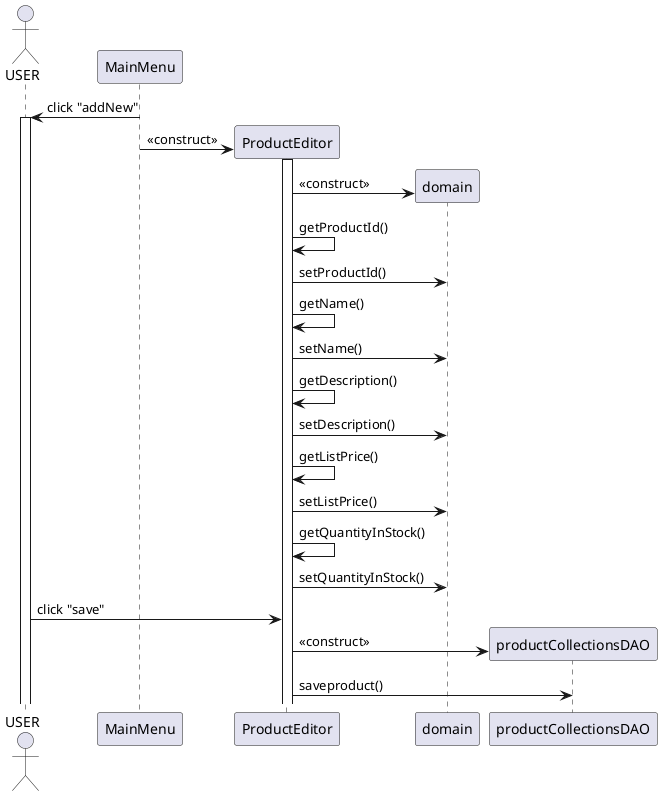 @startuml
actor "USER" as user
participant "MainMenu" as menu
participant "ProductEditor" as editor
participant "domain" as domain
participant "productCollectionsDAO" as DAO



user <- menu++ : click "addNew"
create editor
menu -> editor++ : <<construct>>
create domain
editor -> domain : <<construct>>
editor -> editor : getProductId()

editor -> domain : setProductId()
editor -> editor : getName()
editor -> domain: setName()
editor -> editor : getDescription()
editor -> domain: setDescription()
editor -> editor : getListPrice()
editor -> domain: setListPrice()
editor -> editor : getQuantityInStock()
editor -> domain : setQuantityInStock()
user -> editor : click "save"
create DAO
editor -> DAO : <<construct>>
editor -> DAO : saveproduct()

@enduml

